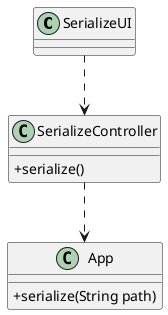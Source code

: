 @startuml CD
skinparam classAttributeIconSize 0
top to bottom direction

class SerializeUI {

}

class SerializeController {
        + serialize()
}

SerializeUI ..> SerializeController

class App {
        + serialize(String path)
}

SerializeController ..> App

@enduml